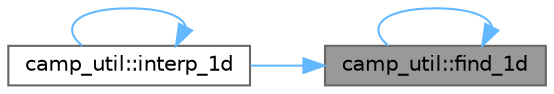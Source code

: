 digraph "camp_util::find_1d"
{
 // LATEX_PDF_SIZE
  bgcolor="transparent";
  edge [fontname=Helvetica,fontsize=10,labelfontname=Helvetica,labelfontsize=10];
  node [fontname=Helvetica,fontsize=10,shape=box,height=0.2,width=0.4];
  rankdir="RL";
  Node1 [label="camp_util::find_1d",height=0.2,width=0.4,color="gray40", fillcolor="grey60", style="filled", fontcolor="black",tooltip="Find the position of a real number in an arbitrary 1D array."];
  Node1 -> Node1 [dir="back",color="steelblue1",style="solid"];
  Node1 -> Node2 [dir="back",color="steelblue1",style="solid"];
  Node2 [label="camp_util::interp_1d",height=0.2,width=0.4,color="grey40", fillcolor="white", style="filled",URL="$namespacecamp__util.html#a489620eee18a7ea836aa645fbf6569a0",tooltip="1D linear interpolation."];
  Node2 -> Node2 [dir="back",color="steelblue1",style="solid"];
}
